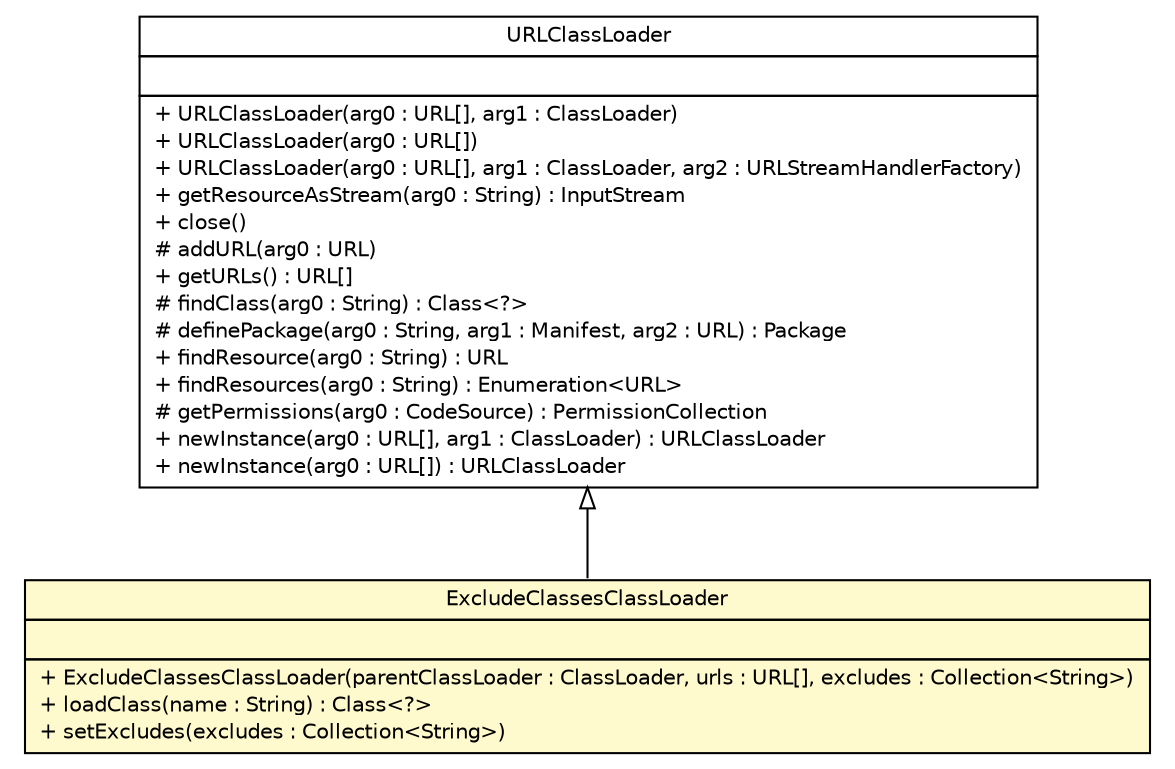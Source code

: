 #!/usr/local/bin/dot
#
# Class diagram 
# Generated by UMLGraph version R5_6-24-gf6e263 (http://www.umlgraph.org/)
#

digraph G {
	edge [fontname="Helvetica",fontsize=10,labelfontname="Helvetica",labelfontsize=10];
	node [fontname="Helvetica",fontsize=10,shape=plaintext];
	nodesep=0.25;
	ranksep=0.5;
	// top.infra.test.classloader.exclude.ExcludeClassesClassLoader
	c1331 [label=<<table title="top.infra.test.classloader.exclude.ExcludeClassesClassLoader" border="0" cellborder="1" cellspacing="0" cellpadding="2" port="p" bgcolor="lemonChiffon" href="./ExcludeClassesClassLoader.html">
		<tr><td><table border="0" cellspacing="0" cellpadding="1">
<tr><td align="center" balign="center"> ExcludeClassesClassLoader </td></tr>
		</table></td></tr>
		<tr><td><table border="0" cellspacing="0" cellpadding="1">
<tr><td align="left" balign="left">  </td></tr>
		</table></td></tr>
		<tr><td><table border="0" cellspacing="0" cellpadding="1">
<tr><td align="left" balign="left"> + ExcludeClassesClassLoader(parentClassLoader : ClassLoader, urls : URL[], excludes : Collection&lt;String&gt;) </td></tr>
<tr><td align="left" balign="left"> + loadClass(name : String) : Class&lt;?&gt; </td></tr>
<tr><td align="left" balign="left"> + setExcludes(excludes : Collection&lt;String&gt;) </td></tr>
		</table></td></tr>
		</table>>, URL="./ExcludeClassesClassLoader.html", fontname="Helvetica", fontcolor="black", fontsize=10.0];
	//top.infra.test.classloader.exclude.ExcludeClassesClassLoader extends java.net.URLClassLoader
	c1374:p -> c1331:p [dir=back,arrowtail=empty];
	// java.net.URLClassLoader
	c1374 [label=<<table title="java.net.URLClassLoader" border="0" cellborder="1" cellspacing="0" cellpadding="2" port="p" href="http://java.sun.com/j2se/1.4.2/docs/api/java/net/URLClassLoader.html">
		<tr><td><table border="0" cellspacing="0" cellpadding="1">
<tr><td align="center" balign="center"> URLClassLoader </td></tr>
		</table></td></tr>
		<tr><td><table border="0" cellspacing="0" cellpadding="1">
<tr><td align="left" balign="left">  </td></tr>
		</table></td></tr>
		<tr><td><table border="0" cellspacing="0" cellpadding="1">
<tr><td align="left" balign="left"> + URLClassLoader(arg0 : URL[], arg1 : ClassLoader) </td></tr>
<tr><td align="left" balign="left"> + URLClassLoader(arg0 : URL[]) </td></tr>
<tr><td align="left" balign="left"> + URLClassLoader(arg0 : URL[], arg1 : ClassLoader, arg2 : URLStreamHandlerFactory) </td></tr>
<tr><td align="left" balign="left"> + getResourceAsStream(arg0 : String) : InputStream </td></tr>
<tr><td align="left" balign="left"> + close() </td></tr>
<tr><td align="left" balign="left"> # addURL(arg0 : URL) </td></tr>
<tr><td align="left" balign="left"> + getURLs() : URL[] </td></tr>
<tr><td align="left" balign="left"> # findClass(arg0 : String) : Class&lt;?&gt; </td></tr>
<tr><td align="left" balign="left"> # definePackage(arg0 : String, arg1 : Manifest, arg2 : URL) : Package </td></tr>
<tr><td align="left" balign="left"> + findResource(arg0 : String) : URL </td></tr>
<tr><td align="left" balign="left"> + findResources(arg0 : String) : Enumeration&lt;URL&gt; </td></tr>
<tr><td align="left" balign="left"> # getPermissions(arg0 : CodeSource) : PermissionCollection </td></tr>
<tr><td align="left" balign="left"> + newInstance(arg0 : URL[], arg1 : ClassLoader) : URLClassLoader </td></tr>
<tr><td align="left" balign="left"> + newInstance(arg0 : URL[]) : URLClassLoader </td></tr>
		</table></td></tr>
		</table>>, URL="http://java.sun.com/j2se/1.4.2/docs/api/java/net/URLClassLoader.html", fontname="Helvetica", fontcolor="black", fontsize=10.0];
}

